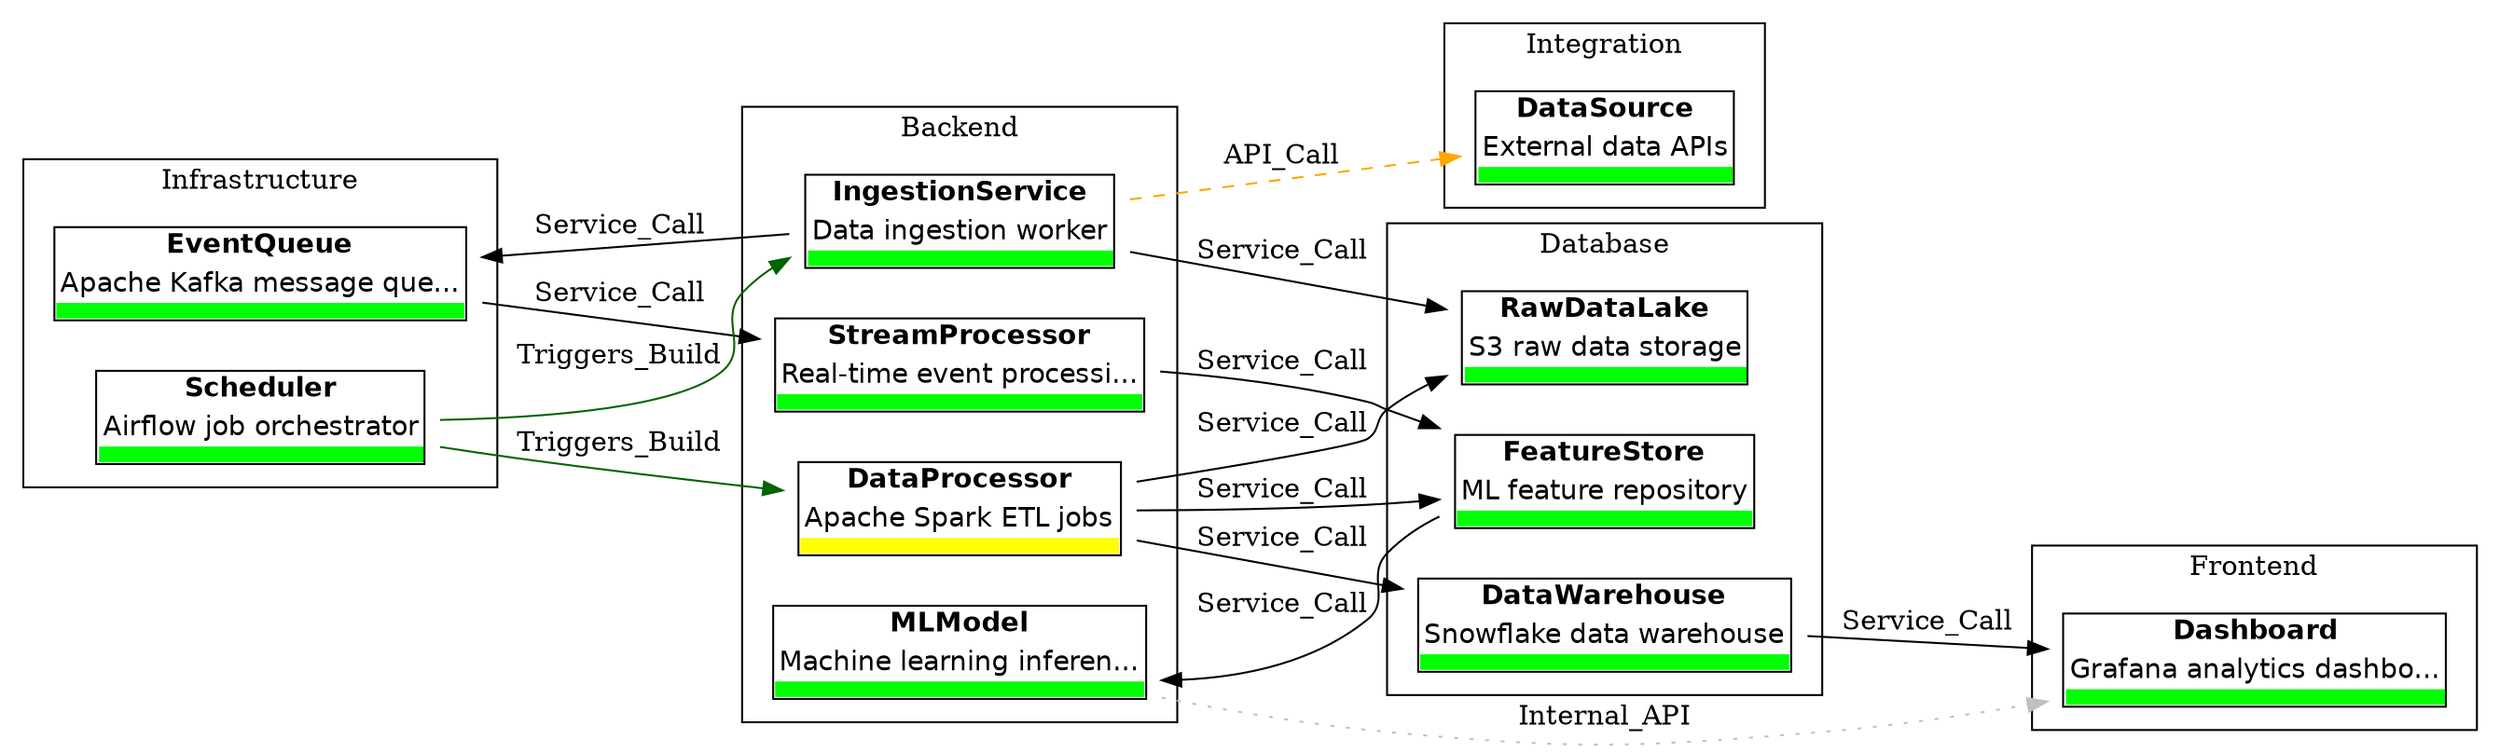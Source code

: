 digraph Infrastructure {
  rankdir=LR;
  node [shape=plaintext, fontname=Helvetica];
  subgraph cluster_FRONTEND {
    label="Frontend";
    Dashboard [tooltip="Dashboard: Grafana analytics dashboard\nStatus: healthy\nOwner: analytics\nEnvironment: production" label=<
      <TABLE BORDER="1" CELLBORDER="0" CELLSPACING="0">
        <TR><TD><B>Dashboard</B></TD></TR>
        <TR><TD>Grafana analytics dashbo...</TD></TR>
        <TR><TD BGCOLOR="green" HEIGHT="8"></TD></TR>
      </TABLE>
    >];
  }
  subgraph cluster_INTEGRATION {
    label="Integration";
    DataSource [tooltip="DataSource: External data APIs\nStatus: healthy\nOwner: data-team\nEnvironment: production\nTags: [external]" label=<
      <TABLE BORDER="1" CELLBORDER="0" CELLSPACING="0">
        <TR><TD><B>DataSource</B></TD></TR>
        <TR><TD>External data APIs</TD></TR>
        <TR><TD BGCOLOR="green" HEIGHT="8"></TD></TR>
      </TABLE>
    >];
  }
  subgraph cluster_BACKEND {
    label="Backend";
    IngestionService [tooltip="IngestionService: Data ingestion worker\nStatus: healthy\nOwner: data-eng\nEnvironment: production\nDeployment:\nimage: ingest-worker:v1.3.0\nreplicas: 2\n" label=<
      <TABLE BORDER="1" CELLBORDER="0" CELLSPACING="0">
        <TR><TD><B>IngestionService</B></TD></TR>
        <TR><TD>Data ingestion worker</TD></TR>
        <TR><TD BGCOLOR="green" HEIGHT="8"></TD></TR>
      </TABLE>
    >];
    DataProcessor [tooltip="DataProcessor: Apache Spark ETL jobs\nStatus: degraded\nOwner: data-eng\nEnvironment: production\nDeployment:\nimage: spark-processor:v2.1.0\nreplicas: 5\n" label=<
      <TABLE BORDER="1" CELLBORDER="0" CELLSPACING="0">
        <TR><TD><B>DataProcessor</B></TD></TR>
        <TR><TD>Apache Spark ETL jobs</TD></TR>
        <TR><TD BGCOLOR="yellow" HEIGHT="8"></TD></TR>
      </TABLE>
    >];
    StreamProcessor [tooltip="StreamProcessor: Real-time event processing\nStatus: healthy\nOwner: data-eng\nEnvironment: production\nDeployment:\nimage: stream-processor:v1.0.5\nreplicas: 3\n" label=<
      <TABLE BORDER="1" CELLBORDER="0" CELLSPACING="0">
        <TR><TD><B>StreamProcessor</B></TD></TR>
        <TR><TD>Real-time event processi...</TD></TR>
        <TR><TD BGCOLOR="green" HEIGHT="8"></TD></TR>
      </TABLE>
    >];
    MLModel [tooltip="MLModel: Machine learning inference\nStatus: healthy\nOwner: ml-team\nEnvironment: production\nDeployment:\nimage: ml-model:v3.2.1\nreplicas: 2\n" label=<
      <TABLE BORDER="1" CELLBORDER="0" CELLSPACING="0">
        <TR><TD><B>MLModel</B></TD></TR>
        <TR><TD>Machine learning inferen...</TD></TR>
        <TR><TD BGCOLOR="green" HEIGHT="8"></TD></TR>
      </TABLE>
    >];
  }
  subgraph cluster_DATABASE {
    label="Database";
    RawDataLake [tooltip="RawDataLake: S3 raw data storage\nStatus: healthy\nOwner: data-eng\nEnvironment: production" label=<
      <TABLE BORDER="1" CELLBORDER="0" CELLSPACING="0">
        <TR><TD><B>RawDataLake</B></TD></TR>
        <TR><TD>S3 raw data storage</TD></TR>
        <TR><TD BGCOLOR="green" HEIGHT="8"></TD></TR>
      </TABLE>
    >];
    DataWarehouse [tooltip="DataWarehouse: Snowflake data warehouse\nStatus: healthy\nOwner: analytics\nEnvironment: production" label=<
      <TABLE BORDER="1" CELLBORDER="0" CELLSPACING="0">
        <TR><TD><B>DataWarehouse</B></TD></TR>
        <TR><TD>Snowflake data warehouse</TD></TR>
        <TR><TD BGCOLOR="green" HEIGHT="8"></TD></TR>
      </TABLE>
    >];
    FeatureStore [tooltip="FeatureStore: ML feature repository\nStatus: healthy\nOwner: ml-team\nEnvironment: production" label=<
      <TABLE BORDER="1" CELLBORDER="0" CELLSPACING="0">
        <TR><TD><B>FeatureStore</B></TD></TR>
        <TR><TD>ML feature repository</TD></TR>
        <TR><TD BGCOLOR="green" HEIGHT="8"></TD></TR>
      </TABLE>
    >];
  }
  subgraph cluster_INFRASTRUCTURE {
    label="Infrastructure";
    EventQueue [tooltip="EventQueue: Apache Kafka message queue\nStatus: healthy\nOwner: platform\nEnvironment: production" label=<
      <TABLE BORDER="1" CELLBORDER="0" CELLSPACING="0">
        <TR><TD><B>EventQueue</B></TD></TR>
        <TR><TD>Apache Kafka message que...</TD></TR>
        <TR><TD BGCOLOR="green" HEIGHT="8"></TD></TR>
      </TABLE>
    >];
    Scheduler [tooltip="Scheduler: Airflow job orchestrator\nStatus: healthy\nOwner: data-eng\nEnvironment: production" label=<
      <TABLE BORDER="1" CELLBORDER="0" CELLSPACING="0">
        <TR><TD><B>Scheduler</B></TD></TR>
        <TR><TD>Airflow job orchestrator</TD></TR>
        <TR><TD BGCOLOR="green" HEIGHT="8"></TD></TR>
      </TABLE>
    >];
  }
  Scheduler -> IngestionService [label="Triggers_Build", color=darkgreen];
  IngestionService -> DataSource [label="API_Call", color=orange, style=dashed];
  IngestionService -> RawDataLake [label="Service_Call", color=black];
  IngestionService -> EventQueue [label="Service_Call", color=black];
  Scheduler -> DataProcessor [label="Triggers_Build", color=darkgreen];
  DataProcessor -> RawDataLake [label="Service_Call", color=black];
  DataProcessor -> DataWarehouse [label="Service_Call", color=black];
  DataProcessor -> FeatureStore [label="Service_Call", color=black];
  EventQueue -> StreamProcessor [label="Service_Call", color=black];
  StreamProcessor -> FeatureStore [label="Service_Call", color=black];
  FeatureStore -> MLModel [label="Service_Call", color=black];
  DataWarehouse -> Dashboard [label="Service_Call", color=black];
  MLModel -> Dashboard [label="Internal_API", color=gray, style=dotted];
}
